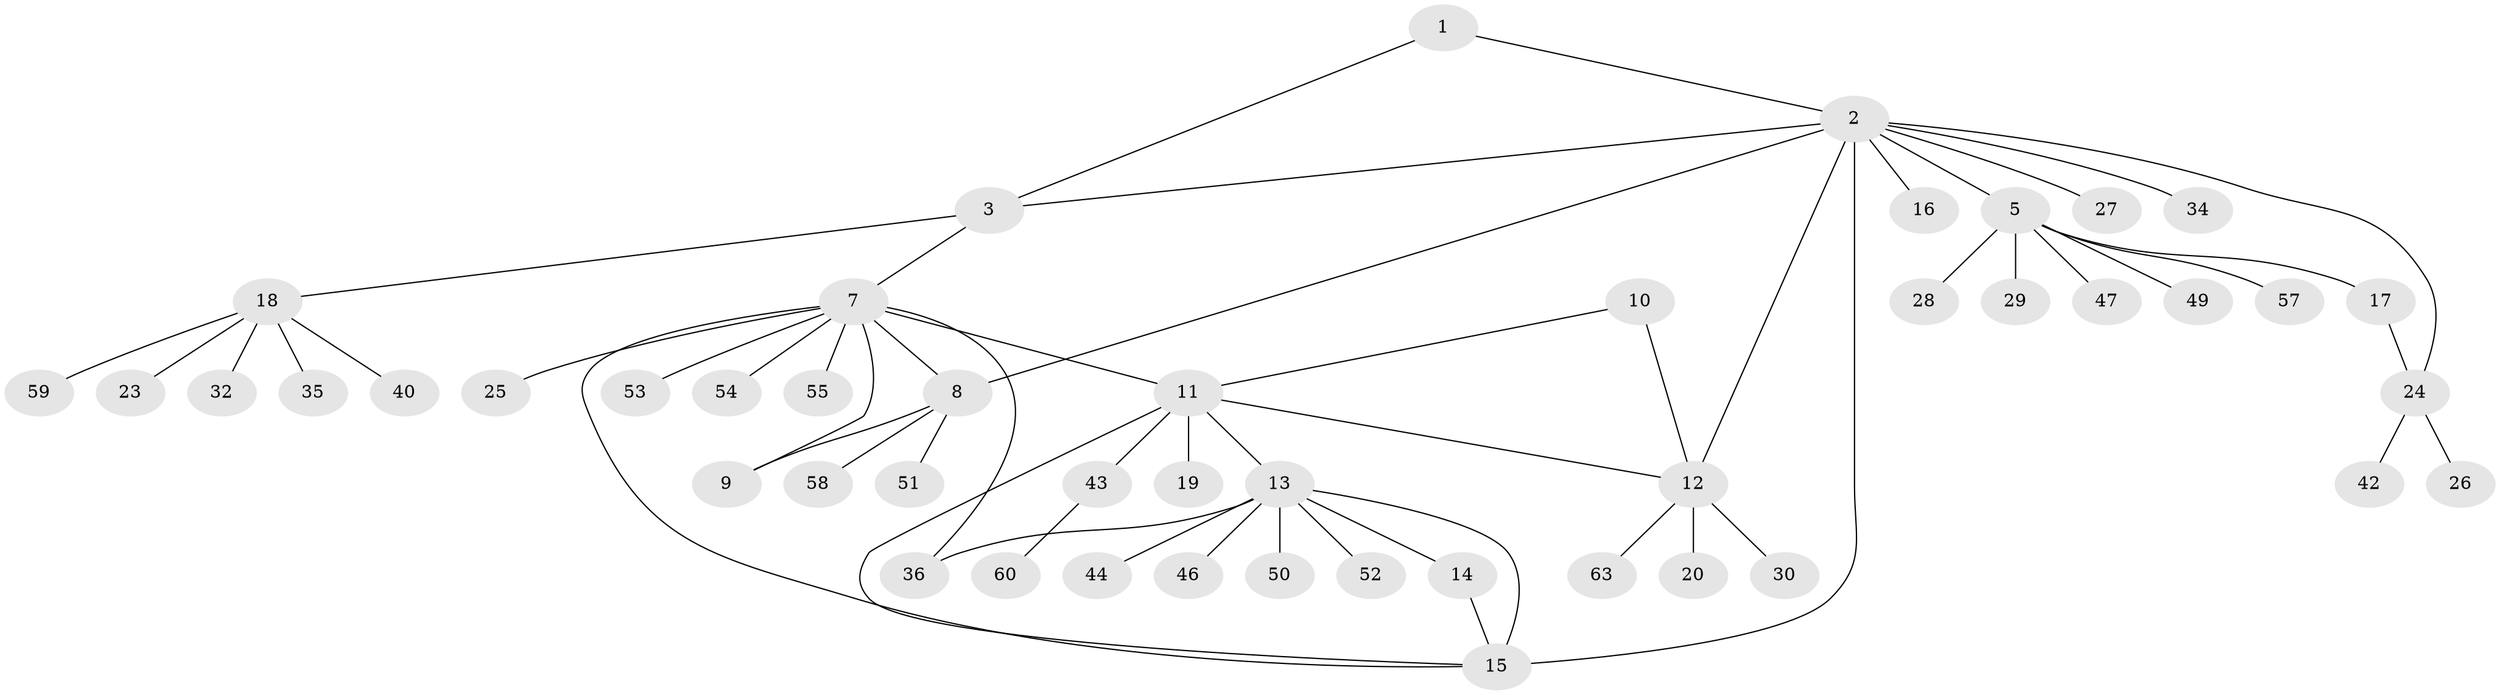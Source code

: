 // Generated by graph-tools (version 1.1) at 2025/24/03/03/25 07:24:13]
// undirected, 48 vertices, 58 edges
graph export_dot {
graph [start="1"]
  node [color=gray90,style=filled];
  1 [super="+39"];
  2 [super="+4"];
  3;
  5 [super="+6"];
  7 [super="+62"];
  8 [super="+22"];
  9 [super="+48"];
  10;
  11 [super="+31"];
  12 [super="+38"];
  13 [super="+33"];
  14 [super="+61"];
  15 [super="+21"];
  16 [super="+41"];
  17;
  18 [super="+56"];
  19;
  20;
  23;
  24 [super="+45"];
  25;
  26;
  27;
  28;
  29;
  30 [super="+37"];
  32;
  34;
  35;
  36;
  40;
  42;
  43;
  44;
  46;
  47;
  49;
  50;
  51;
  52;
  53;
  54;
  55;
  57;
  58;
  59;
  60;
  63;
  1 -- 2;
  1 -- 3;
  2 -- 3;
  2 -- 12 [weight=2];
  2 -- 15 [weight=2];
  2 -- 34;
  2 -- 5 [weight=2];
  2 -- 8;
  2 -- 16;
  2 -- 27;
  2 -- 24;
  3 -- 7;
  3 -- 18;
  5 -- 28;
  5 -- 29;
  5 -- 47;
  5 -- 57;
  5 -- 17;
  5 -- 49;
  7 -- 8;
  7 -- 9;
  7 -- 11;
  7 -- 15;
  7 -- 25;
  7 -- 36;
  7 -- 53;
  7 -- 54;
  7 -- 55;
  8 -- 9;
  8 -- 51;
  8 -- 58;
  10 -- 11;
  10 -- 12;
  11 -- 12;
  11 -- 13;
  11 -- 19;
  11 -- 43;
  11 -- 15;
  12 -- 20;
  12 -- 30;
  12 -- 63;
  13 -- 14;
  13 -- 15;
  13 -- 36;
  13 -- 44;
  13 -- 46;
  13 -- 50;
  13 -- 52;
  14 -- 15;
  17 -- 24;
  18 -- 23;
  18 -- 32;
  18 -- 35;
  18 -- 40;
  18 -- 59;
  24 -- 26;
  24 -- 42;
  43 -- 60;
}
